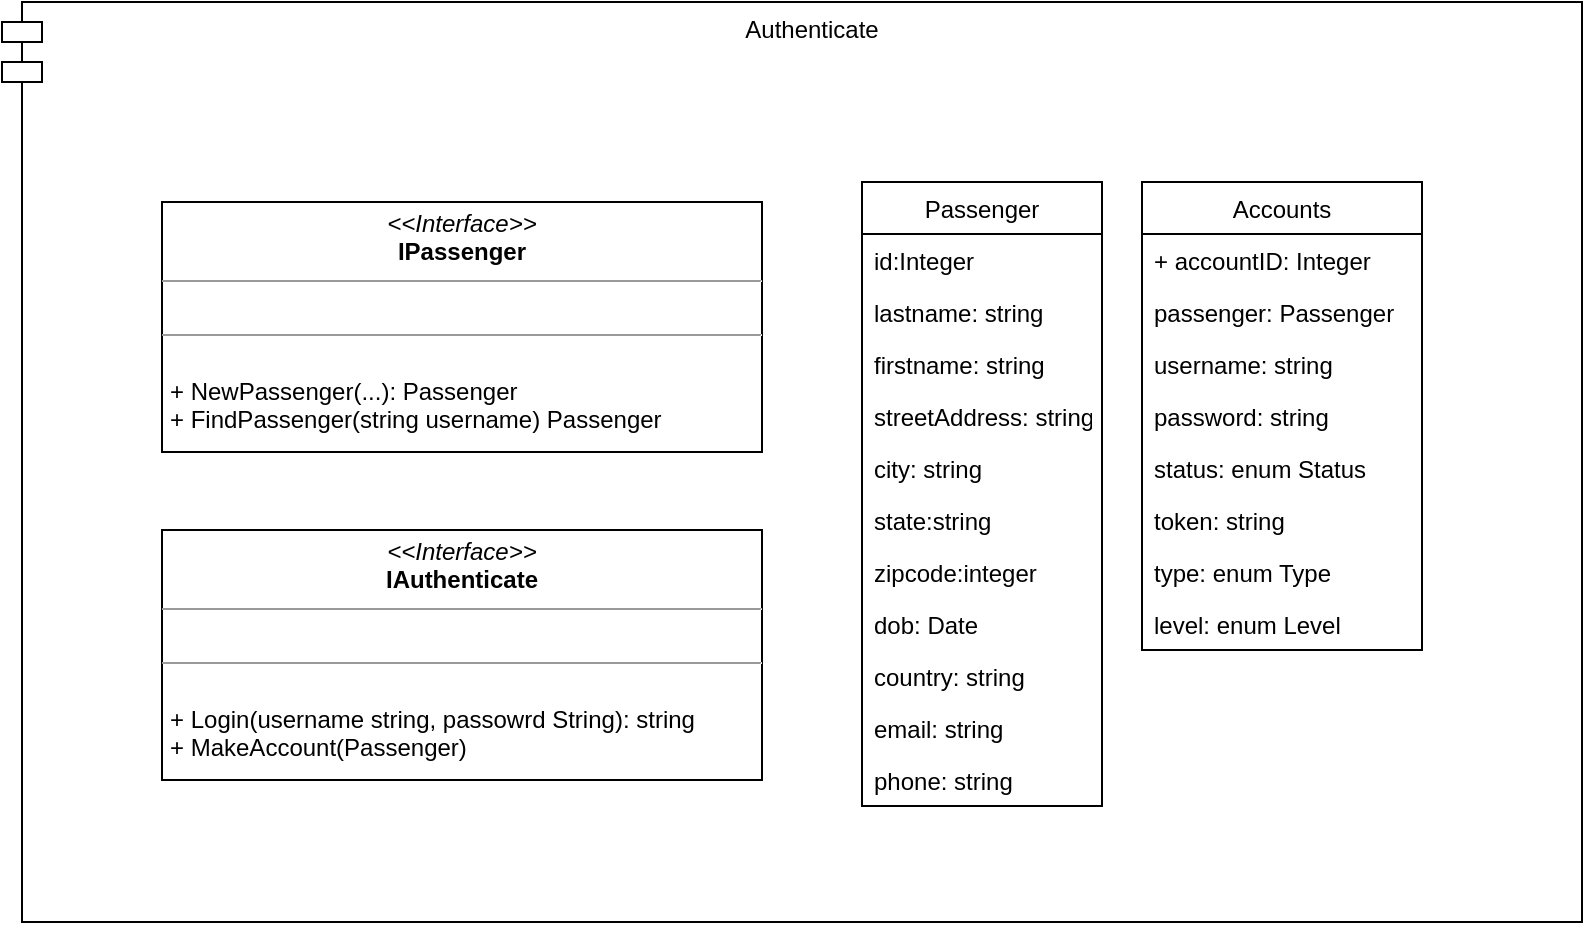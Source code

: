 <mxfile version="16.5.1" type="device"><diagram id="Lt-Z-bN18cwfJGW7EwV5" name="Page-1"><mxGraphModel dx="1038" dy="649" grid="1" gridSize="10" guides="1" tooltips="1" connect="1" arrows="1" fold="1" page="1" pageScale="1" pageWidth="850" pageHeight="1100" math="0" shadow="0"><root><mxCell id="0"/><mxCell id="1" parent="0"/><mxCell id="i2IPRNkfTdO9COGJ51Sw-1" value="Authenticate" style="shape=module;align=left;spacingLeft=20;align=center;verticalAlign=top;" vertex="1" parent="1"><mxGeometry x="40" y="70" width="790" height="460" as="geometry"/></mxCell><mxCell id="i2IPRNkfTdO9COGJ51Sw-2" value="Passenger" style="swimlane;fontStyle=0;childLayout=stackLayout;horizontal=1;startSize=26;fillColor=none;horizontalStack=0;resizeParent=1;resizeParentMax=0;resizeLast=0;collapsible=1;marginBottom=0;" vertex="1" parent="1"><mxGeometry x="470" y="160" width="120" height="312" as="geometry"/></mxCell><object label="id:Integer " id="i2IPRNkfTdO9COGJ51Sw-3"><mxCell style="text;strokeColor=none;fillColor=none;align=left;verticalAlign=top;spacingLeft=4;spacingRight=4;overflow=hidden;rotatable=0;points=[[0,0.5],[1,0.5]];portConstraint=eastwest;" vertex="1" parent="i2IPRNkfTdO9COGJ51Sw-2"><mxGeometry y="26" width="120" height="26" as="geometry"/></mxCell></object><mxCell id="i2IPRNkfTdO9COGJ51Sw-4" value="lastname: string" style="text;strokeColor=none;fillColor=none;align=left;verticalAlign=top;spacingLeft=4;spacingRight=4;overflow=hidden;rotatable=0;points=[[0,0.5],[1,0.5]];portConstraint=eastwest;" vertex="1" parent="i2IPRNkfTdO9COGJ51Sw-2"><mxGeometry y="52" width="120" height="26" as="geometry"/></mxCell><mxCell id="i2IPRNkfTdO9COGJ51Sw-5" value="firstname: string" style="text;strokeColor=none;fillColor=none;align=left;verticalAlign=top;spacingLeft=4;spacingRight=4;overflow=hidden;rotatable=0;points=[[0,0.5],[1,0.5]];portConstraint=eastwest;" vertex="1" parent="i2IPRNkfTdO9COGJ51Sw-2"><mxGeometry y="78" width="120" height="26" as="geometry"/></mxCell><object label="streetAddress: string" id="i2IPRNkfTdO9COGJ51Sw-6"><mxCell style="text;strokeColor=none;fillColor=none;align=left;verticalAlign=top;spacingLeft=4;spacingRight=4;overflow=hidden;rotatable=0;points=[[0,0.5],[1,0.5]];portConstraint=eastwest;" vertex="1" parent="i2IPRNkfTdO9COGJ51Sw-2"><mxGeometry y="104" width="120" height="26" as="geometry"/></mxCell></object><object label="city: string" id="i2IPRNkfTdO9COGJ51Sw-7"><mxCell style="text;strokeColor=none;fillColor=none;align=left;verticalAlign=top;spacingLeft=4;spacingRight=4;overflow=hidden;rotatable=0;points=[[0,0.5],[1,0.5]];portConstraint=eastwest;" vertex="1" parent="i2IPRNkfTdO9COGJ51Sw-2"><mxGeometry y="130" width="120" height="26" as="geometry"/></mxCell></object><object label="state:string" id="i2IPRNkfTdO9COGJ51Sw-8"><mxCell style="text;strokeColor=none;fillColor=none;align=left;verticalAlign=top;spacingLeft=4;spacingRight=4;overflow=hidden;rotatable=0;points=[[0,0.5],[1,0.5]];portConstraint=eastwest;" vertex="1" parent="i2IPRNkfTdO9COGJ51Sw-2"><mxGeometry y="156" width="120" height="26" as="geometry"/></mxCell></object><object label="zipcode:integer" id="i2IPRNkfTdO9COGJ51Sw-9"><mxCell style="text;strokeColor=none;fillColor=none;align=left;verticalAlign=top;spacingLeft=4;spacingRight=4;overflow=hidden;rotatable=0;points=[[0,0.5],[1,0.5]];portConstraint=eastwest;" vertex="1" parent="i2IPRNkfTdO9COGJ51Sw-2"><mxGeometry y="182" width="120" height="26" as="geometry"/></mxCell></object><object label="dob: Date" id="i2IPRNkfTdO9COGJ51Sw-10"><mxCell style="text;strokeColor=none;fillColor=none;align=left;verticalAlign=top;spacingLeft=4;spacingRight=4;overflow=hidden;rotatable=0;points=[[0,0.5],[1,0.5]];portConstraint=eastwest;" vertex="1" parent="i2IPRNkfTdO9COGJ51Sw-2"><mxGeometry y="208" width="120" height="26" as="geometry"/></mxCell></object><object label="country: string" id="i2IPRNkfTdO9COGJ51Sw-11"><mxCell style="text;strokeColor=none;fillColor=none;align=left;verticalAlign=top;spacingLeft=4;spacingRight=4;overflow=hidden;rotatable=0;points=[[0,0.5],[1,0.5]];portConstraint=eastwest;" vertex="1" parent="i2IPRNkfTdO9COGJ51Sw-2"><mxGeometry y="234" width="120" height="26" as="geometry"/></mxCell></object><object label="email: string" id="i2IPRNkfTdO9COGJ51Sw-12"><mxCell style="text;strokeColor=none;fillColor=none;align=left;verticalAlign=top;spacingLeft=4;spacingRight=4;overflow=hidden;rotatable=0;points=[[0,0.5],[1,0.5]];portConstraint=eastwest;" vertex="1" parent="i2IPRNkfTdO9COGJ51Sw-2"><mxGeometry y="260" width="120" height="26" as="geometry"/></mxCell></object><object label="phone: string" id="i2IPRNkfTdO9COGJ51Sw-13"><mxCell style="text;strokeColor=none;fillColor=none;align=left;verticalAlign=top;spacingLeft=4;spacingRight=4;overflow=hidden;rotatable=0;points=[[0,0.5],[1,0.5]];portConstraint=eastwest;" vertex="1" parent="i2IPRNkfTdO9COGJ51Sw-2"><mxGeometry y="286" width="120" height="26" as="geometry"/></mxCell></object><mxCell id="i2IPRNkfTdO9COGJ51Sw-14" value="Accounts" style="swimlane;fontStyle=0;childLayout=stackLayout;horizontal=1;startSize=26;fillColor=none;horizontalStack=0;resizeParent=1;resizeParentMax=0;resizeLast=0;collapsible=1;marginBottom=0;" vertex="1" parent="1"><mxGeometry x="610" y="160" width="140" height="234" as="geometry"/></mxCell><mxCell id="i2IPRNkfTdO9COGJ51Sw-15" value="+ accountID: Integer" style="text;strokeColor=none;fillColor=none;align=left;verticalAlign=top;spacingLeft=4;spacingRight=4;overflow=hidden;rotatable=0;points=[[0,0.5],[1,0.5]];portConstraint=eastwest;" vertex="1" parent="i2IPRNkfTdO9COGJ51Sw-14"><mxGeometry y="26" width="140" height="26" as="geometry"/></mxCell><mxCell id="i2IPRNkfTdO9COGJ51Sw-16" value="passenger: Passenger" style="text;strokeColor=none;fillColor=none;align=left;verticalAlign=top;spacingLeft=4;spacingRight=4;overflow=hidden;rotatable=0;points=[[0,0.5],[1,0.5]];portConstraint=eastwest;" vertex="1" parent="i2IPRNkfTdO9COGJ51Sw-14"><mxGeometry y="52" width="140" height="26" as="geometry"/></mxCell><mxCell id="i2IPRNkfTdO9COGJ51Sw-17" value="username: string" style="text;strokeColor=none;fillColor=none;align=left;verticalAlign=top;spacingLeft=4;spacingRight=4;overflow=hidden;rotatable=0;points=[[0,0.5],[1,0.5]];portConstraint=eastwest;" vertex="1" parent="i2IPRNkfTdO9COGJ51Sw-14"><mxGeometry y="78" width="140" height="26" as="geometry"/></mxCell><mxCell id="i2IPRNkfTdO9COGJ51Sw-18" value="password: string" style="text;strokeColor=none;fillColor=none;align=left;verticalAlign=top;spacingLeft=4;spacingRight=4;overflow=hidden;rotatable=0;points=[[0,0.5],[1,0.5]];portConstraint=eastwest;" vertex="1" parent="i2IPRNkfTdO9COGJ51Sw-14"><mxGeometry y="104" width="140" height="26" as="geometry"/></mxCell><mxCell id="i2IPRNkfTdO9COGJ51Sw-19" value="status: enum Status" style="text;strokeColor=none;fillColor=none;align=left;verticalAlign=top;spacingLeft=4;spacingRight=4;overflow=hidden;rotatable=0;points=[[0,0.5],[1,0.5]];portConstraint=eastwest;" vertex="1" parent="i2IPRNkfTdO9COGJ51Sw-14"><mxGeometry y="130" width="140" height="26" as="geometry"/></mxCell><mxCell id="i2IPRNkfTdO9COGJ51Sw-20" value="token: string" style="text;strokeColor=none;fillColor=none;align=left;verticalAlign=top;spacingLeft=4;spacingRight=4;overflow=hidden;rotatable=0;points=[[0,0.5],[1,0.5]];portConstraint=eastwest;" vertex="1" parent="i2IPRNkfTdO9COGJ51Sw-14"><mxGeometry y="156" width="140" height="26" as="geometry"/></mxCell><mxCell id="i2IPRNkfTdO9COGJ51Sw-21" value="type: enum Type" style="text;strokeColor=none;fillColor=none;align=left;verticalAlign=top;spacingLeft=4;spacingRight=4;overflow=hidden;rotatable=0;points=[[0,0.5],[1,0.5]];portConstraint=eastwest;" vertex="1" parent="i2IPRNkfTdO9COGJ51Sw-14"><mxGeometry y="182" width="140" height="26" as="geometry"/></mxCell><mxCell id="i2IPRNkfTdO9COGJ51Sw-22" value="level: enum Level" style="text;strokeColor=none;fillColor=none;align=left;verticalAlign=top;spacingLeft=4;spacingRight=4;overflow=hidden;rotatable=0;points=[[0,0.5],[1,0.5]];portConstraint=eastwest;" vertex="1" parent="i2IPRNkfTdO9COGJ51Sw-14"><mxGeometry y="208" width="140" height="26" as="geometry"/></mxCell><mxCell id="i2IPRNkfTdO9COGJ51Sw-23" value="&lt;p style=&quot;margin: 0px ; margin-top: 4px ; text-align: center&quot;&gt;&lt;i&gt;&amp;lt;&amp;lt;Interface&amp;gt;&amp;gt;&lt;/i&gt;&lt;br&gt;&lt;b&gt;IPassenger&lt;/b&gt;&lt;/p&gt;&lt;hr size=&quot;1&quot;&gt;&lt;p style=&quot;margin: 0px ; margin-left: 4px&quot;&gt;&lt;br&gt;&lt;/p&gt;&lt;hr size=&quot;1&quot;&gt;&lt;p style=&quot;margin: 0px ; margin-left: 4px&quot;&gt;&lt;br&gt;+ NewPassenger(...): Passenger&lt;/p&gt;&lt;p style=&quot;margin: 0px ; margin-left: 4px&quot;&gt;+ FindPassenger(string username) Passenger&lt;/p&gt;&lt;p style=&quot;margin: 0px ; margin-left: 4px&quot;&gt;&lt;br&gt;&lt;/p&gt;" style="verticalAlign=top;align=left;overflow=fill;fontSize=12;fontFamily=Helvetica;html=1;" vertex="1" parent="1"><mxGeometry x="120" y="170" width="300" height="125" as="geometry"/></mxCell><mxCell id="i2IPRNkfTdO9COGJ51Sw-24" value="&lt;p style=&quot;margin: 0px ; margin-top: 4px ; text-align: center&quot;&gt;&lt;i&gt;&amp;lt;&amp;lt;Interface&amp;gt;&amp;gt;&lt;/i&gt;&lt;br&gt;&lt;b&gt;IAuthenticate&lt;/b&gt;&lt;/p&gt;&lt;hr size=&quot;1&quot;&gt;&lt;p style=&quot;margin: 0px ; margin-left: 4px&quot;&gt;&lt;br&gt;&lt;/p&gt;&lt;hr size=&quot;1&quot;&gt;&lt;p style=&quot;margin: 0px ; margin-left: 4px&quot;&gt;&lt;br&gt;+ Login(username string, passowrd String): string&lt;/p&gt;&lt;p style=&quot;margin: 0px ; margin-left: 4px&quot;&gt;+ MakeAccount(Passenger)&amp;nbsp;&lt;/p&gt;&lt;p style=&quot;margin: 0px ; margin-left: 4px&quot;&gt;&lt;br&gt;&lt;/p&gt;" style="verticalAlign=top;align=left;overflow=fill;fontSize=12;fontFamily=Helvetica;html=1;" vertex="1" parent="1"><mxGeometry x="120" y="334" width="300" height="125" as="geometry"/></mxCell></root></mxGraphModel></diagram></mxfile>